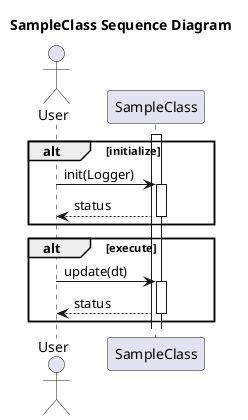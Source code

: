 @startuml
title SampleClass Sequence Diagram
actor User as user
participant SampleClass as class

alt initialize
activate class
user -> class++: init(Logger)
class --> user--: status
end

alt execute
user -> class++: update(dt)
class --> user--: status
end
@enduml